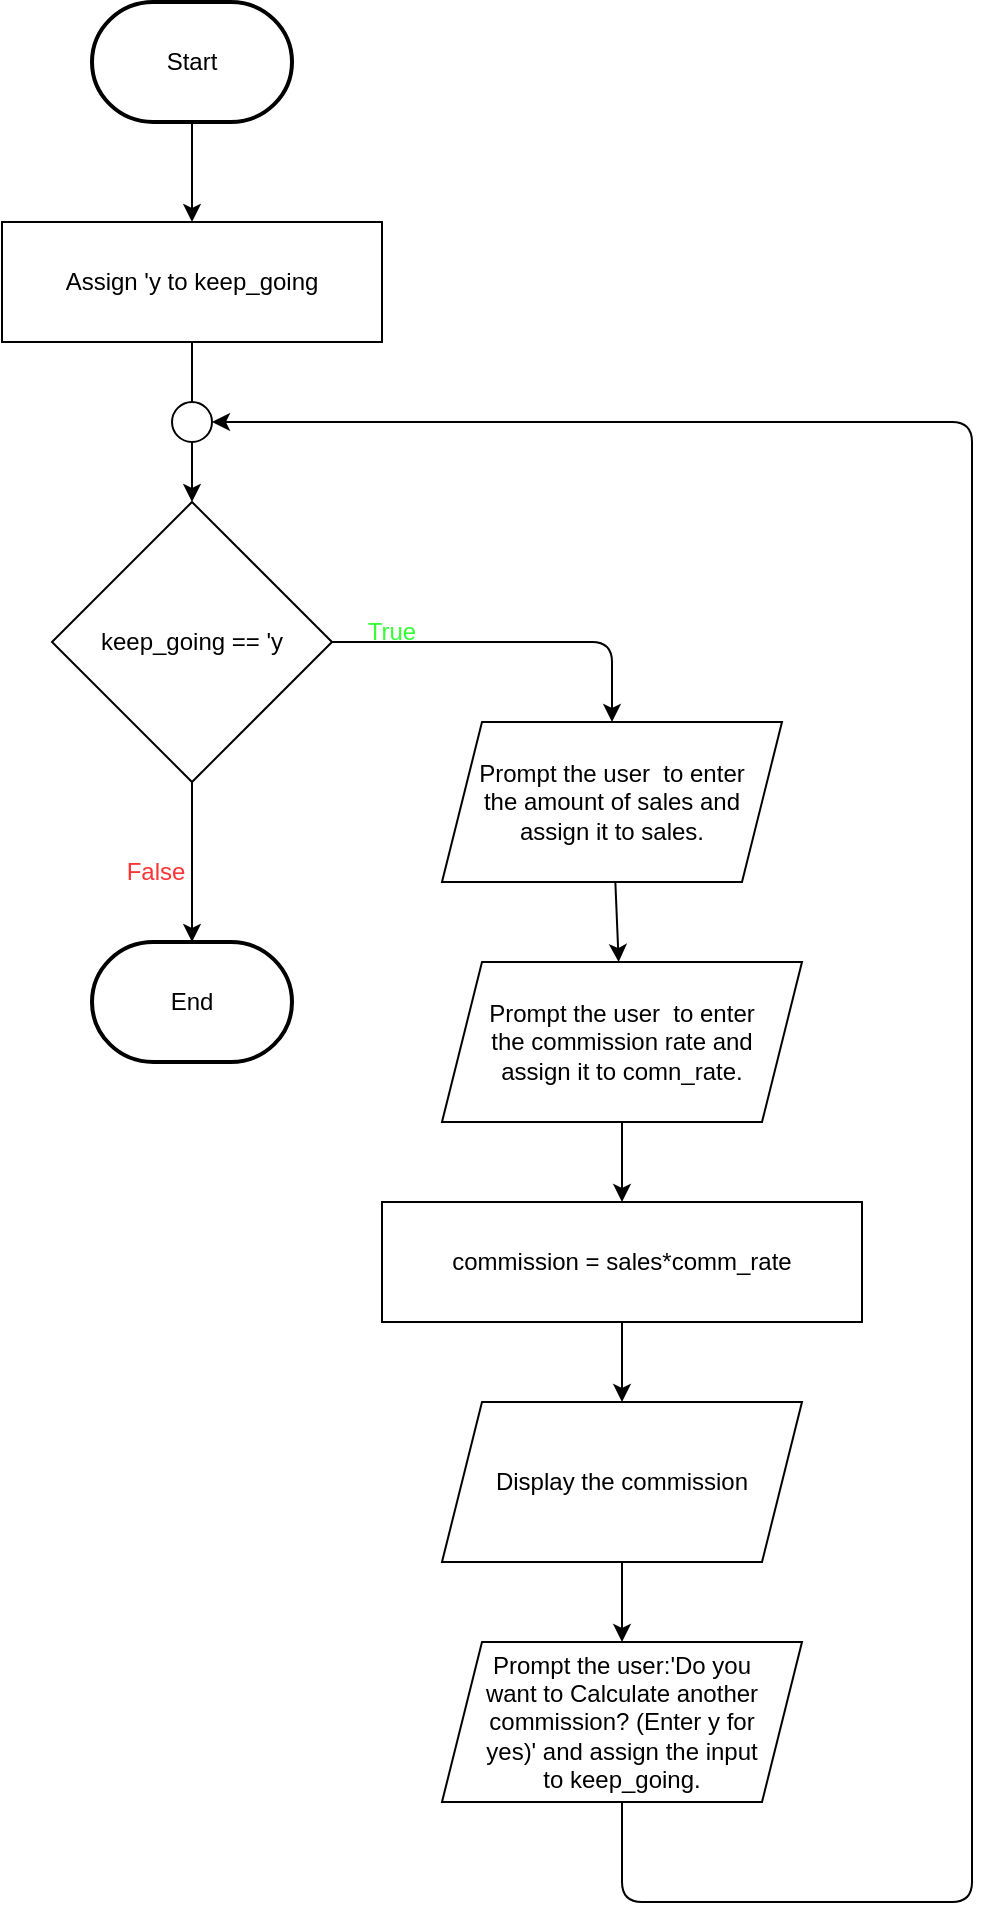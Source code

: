 <mxfile>
    <diagram id="oYnVLGAhQNZxGl5-7wLN" name="Page-1">
        <mxGraphModel dx="1386" dy="536" grid="1" gridSize="10" guides="1" tooltips="1" connect="1" arrows="1" fold="1" page="1" pageScale="1" pageWidth="850" pageHeight="1100" math="0" shadow="0">
            <root>
                <mxCell id="0"/>
                <mxCell id="1" parent="0"/>
                <mxCell id="24" value="" style="edgeStyle=none;html=1;" edge="1" parent="1" source="2" target="3">
                    <mxGeometry relative="1" as="geometry"/>
                </mxCell>
                <mxCell id="2" value="Start" style="strokeWidth=2;html=1;shape=mxgraph.flowchart.terminator;whiteSpace=wrap;" vertex="1" parent="1">
                    <mxGeometry x="370" y="40" width="100" height="60" as="geometry"/>
                </mxCell>
                <mxCell id="29" value="" style="edgeStyle=none;html=1;fontColor=#FF3333;startArrow=none;" edge="1" parent="1" source="21" target="4">
                    <mxGeometry relative="1" as="geometry"/>
                </mxCell>
                <mxCell id="3" value="Assign 'y to keep_going" style="rounded=0;whiteSpace=wrap;html=1;" vertex="1" parent="1">
                    <mxGeometry x="325" y="150" width="190" height="60" as="geometry"/>
                </mxCell>
                <mxCell id="6" value="" style="edgeStyle=none;html=1;" edge="1" parent="1" source="4" target="5">
                    <mxGeometry relative="1" as="geometry"/>
                </mxCell>
                <mxCell id="19" style="edgeStyle=none;html=1;entryX=0.5;entryY=0;entryDx=0;entryDy=0;" edge="1" parent="1" source="4" target="8">
                    <mxGeometry relative="1" as="geometry">
                        <Array as="points">
                            <mxPoint x="630" y="360"/>
                        </Array>
                    </mxGeometry>
                </mxCell>
                <mxCell id="4" value="keep_going == 'y" style="rhombus;whiteSpace=wrap;html=1;" vertex="1" parent="1">
                    <mxGeometry x="350" y="290" width="140" height="140" as="geometry"/>
                </mxCell>
                <mxCell id="5" value="End" style="strokeWidth=2;html=1;shape=mxgraph.flowchart.terminator;whiteSpace=wrap;" vertex="1" parent="1">
                    <mxGeometry x="370" y="510" width="100" height="60" as="geometry"/>
                </mxCell>
                <mxCell id="12" value="" style="edgeStyle=none;html=1;" edge="1" parent="1" source="8" target="11">
                    <mxGeometry relative="1" as="geometry"/>
                </mxCell>
                <mxCell id="8" value="Prompt the user&amp;nbsp; to enter &lt;br&gt;the amount of sales and &lt;br&gt;assign it to sales." style="shape=parallelogram;perimeter=parallelogramPerimeter;whiteSpace=wrap;html=1;fixedSize=1;" vertex="1" parent="1">
                    <mxGeometry x="545" y="400" width="170" height="80" as="geometry"/>
                </mxCell>
                <mxCell id="16" value="" style="edgeStyle=none;html=1;" edge="1" parent="1" source="11" target="13">
                    <mxGeometry relative="1" as="geometry"/>
                </mxCell>
                <mxCell id="11" value="Prompt the user&amp;nbsp; to enter &lt;br&gt;the commission rate and &lt;br&gt;assign it to comn_rate." style="shape=parallelogram;perimeter=parallelogramPerimeter;whiteSpace=wrap;html=1;fixedSize=1;" vertex="1" parent="1">
                    <mxGeometry x="545" y="520" width="180" height="80" as="geometry"/>
                </mxCell>
                <mxCell id="17" value="" style="edgeStyle=none;html=1;" edge="1" parent="1" source="13" target="14">
                    <mxGeometry relative="1" as="geometry"/>
                </mxCell>
                <mxCell id="13" value="commission = sales*comm_rate" style="rounded=0;whiteSpace=wrap;html=1;" vertex="1" parent="1">
                    <mxGeometry x="515" y="640" width="240" height="60" as="geometry"/>
                </mxCell>
                <mxCell id="18" value="" style="edgeStyle=none;html=1;" edge="1" parent="1" source="14" target="15">
                    <mxGeometry relative="1" as="geometry"/>
                </mxCell>
                <mxCell id="14" value="Display the commission" style="shape=parallelogram;perimeter=parallelogramPerimeter;whiteSpace=wrap;html=1;fixedSize=1;" vertex="1" parent="1">
                    <mxGeometry x="545" y="740" width="180" height="80" as="geometry"/>
                </mxCell>
                <mxCell id="20" style="edgeStyle=none;html=1;entryX=1;entryY=0.5;entryDx=0;entryDy=0;" edge="1" parent="1" source="15" target="21">
                    <mxGeometry relative="1" as="geometry">
                        <mxPoint x="460" y="250" as="targetPoint"/>
                        <Array as="points">
                            <mxPoint x="635" y="990"/>
                            <mxPoint x="810" y="990"/>
                            <mxPoint x="810" y="250"/>
                        </Array>
                    </mxGeometry>
                </mxCell>
                <mxCell id="15" value="Prompt the user:'Do you &lt;br&gt;want to Calculate another &lt;br&gt;commission? (Enter y for &lt;br&gt;yes)' and assign the input &lt;br&gt;to keep_going." style="shape=parallelogram;perimeter=parallelogramPerimeter;whiteSpace=wrap;html=1;fixedSize=1;" vertex="1" parent="1">
                    <mxGeometry x="545" y="860" width="180" height="80" as="geometry"/>
                </mxCell>
                <mxCell id="25" value="True" style="text;html=1;strokeColor=none;fillColor=none;align=center;verticalAlign=middle;whiteSpace=wrap;rounded=0;fontColor=#33FF33;" vertex="1" parent="1">
                    <mxGeometry x="490" y="340" width="60" height="30" as="geometry"/>
                </mxCell>
                <mxCell id="26" value="&lt;font color=&quot;#ff3333&quot;&gt;False&lt;/font&gt;" style="text;html=1;strokeColor=none;fillColor=none;align=center;verticalAlign=middle;whiteSpace=wrap;rounded=0;" vertex="1" parent="1">
                    <mxGeometry x="372" y="460" width="60" height="30" as="geometry"/>
                </mxCell>
                <mxCell id="30" value="" style="edgeStyle=none;html=1;fontColor=#FF3333;endArrow=none;" edge="1" parent="1" source="3" target="21">
                    <mxGeometry relative="1" as="geometry">
                        <mxPoint x="420" y="210" as="sourcePoint"/>
                        <mxPoint x="420" y="290" as="targetPoint"/>
                    </mxGeometry>
                </mxCell>
                <mxCell id="21" value="" style="ellipse;whiteSpace=wrap;html=1;aspect=fixed;" vertex="1" parent="1">
                    <mxGeometry x="410" y="240" width="20" height="20" as="geometry"/>
                </mxCell>
            </root>
        </mxGraphModel>
    </diagram>
</mxfile>